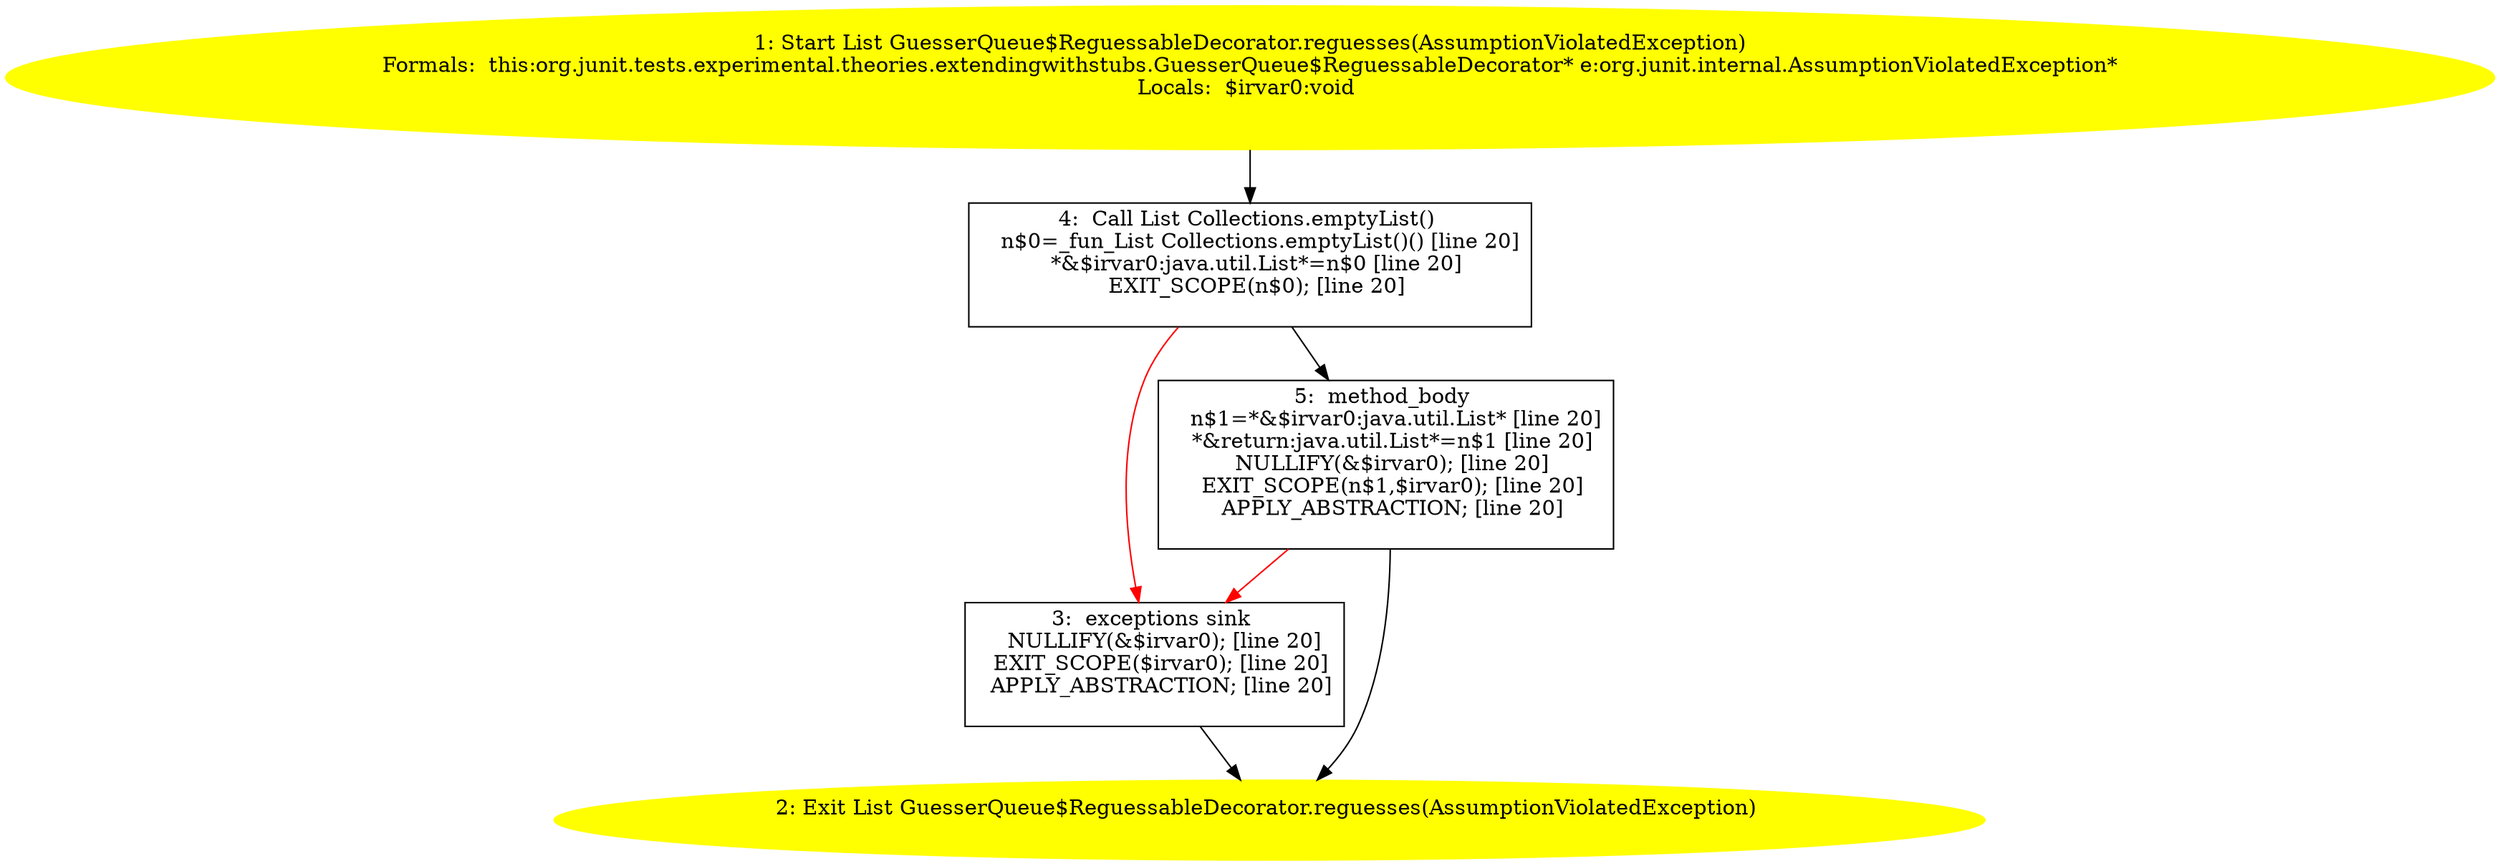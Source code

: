 /* @generated */
digraph cfg {
"org.junit.tests.experimental.theories.extendingwithstubs.GuesserQueue$ReguessableDecorator.reguesses.93dba18b681851839c551588b734819f_1" [label="1: Start List GuesserQueue$ReguessableDecorator.reguesses(AssumptionViolatedException)\nFormals:  this:org.junit.tests.experimental.theories.extendingwithstubs.GuesserQueue$ReguessableDecorator* e:org.junit.internal.AssumptionViolatedException*\nLocals:  $irvar0:void \n  " color=yellow style=filled]
	

	 "org.junit.tests.experimental.theories.extendingwithstubs.GuesserQueue$ReguessableDecorator.reguesses.93dba18b681851839c551588b734819f_1" -> "org.junit.tests.experimental.theories.extendingwithstubs.GuesserQueue$ReguessableDecorator.reguesses.93dba18b681851839c551588b734819f_4" ;
"org.junit.tests.experimental.theories.extendingwithstubs.GuesserQueue$ReguessableDecorator.reguesses.93dba18b681851839c551588b734819f_2" [label="2: Exit List GuesserQueue$ReguessableDecorator.reguesses(AssumptionViolatedException) \n  " color=yellow style=filled]
	

"org.junit.tests.experimental.theories.extendingwithstubs.GuesserQueue$ReguessableDecorator.reguesses.93dba18b681851839c551588b734819f_3" [label="3:  exceptions sink \n   NULLIFY(&$irvar0); [line 20]\n  EXIT_SCOPE($irvar0); [line 20]\n  APPLY_ABSTRACTION; [line 20]\n " shape="box"]
	

	 "org.junit.tests.experimental.theories.extendingwithstubs.GuesserQueue$ReguessableDecorator.reguesses.93dba18b681851839c551588b734819f_3" -> "org.junit.tests.experimental.theories.extendingwithstubs.GuesserQueue$ReguessableDecorator.reguesses.93dba18b681851839c551588b734819f_2" ;
"org.junit.tests.experimental.theories.extendingwithstubs.GuesserQueue$ReguessableDecorator.reguesses.93dba18b681851839c551588b734819f_4" [label="4:  Call List Collections.emptyList() \n   n$0=_fun_List Collections.emptyList()() [line 20]\n  *&$irvar0:java.util.List*=n$0 [line 20]\n  EXIT_SCOPE(n$0); [line 20]\n " shape="box"]
	

	 "org.junit.tests.experimental.theories.extendingwithstubs.GuesserQueue$ReguessableDecorator.reguesses.93dba18b681851839c551588b734819f_4" -> "org.junit.tests.experimental.theories.extendingwithstubs.GuesserQueue$ReguessableDecorator.reguesses.93dba18b681851839c551588b734819f_5" ;
	 "org.junit.tests.experimental.theories.extendingwithstubs.GuesserQueue$ReguessableDecorator.reguesses.93dba18b681851839c551588b734819f_4" -> "org.junit.tests.experimental.theories.extendingwithstubs.GuesserQueue$ReguessableDecorator.reguesses.93dba18b681851839c551588b734819f_3" [color="red" ];
"org.junit.tests.experimental.theories.extendingwithstubs.GuesserQueue$ReguessableDecorator.reguesses.93dba18b681851839c551588b734819f_5" [label="5:  method_body \n   n$1=*&$irvar0:java.util.List* [line 20]\n  *&return:java.util.List*=n$1 [line 20]\n  NULLIFY(&$irvar0); [line 20]\n  EXIT_SCOPE(n$1,$irvar0); [line 20]\n  APPLY_ABSTRACTION; [line 20]\n " shape="box"]
	

	 "org.junit.tests.experimental.theories.extendingwithstubs.GuesserQueue$ReguessableDecorator.reguesses.93dba18b681851839c551588b734819f_5" -> "org.junit.tests.experimental.theories.extendingwithstubs.GuesserQueue$ReguessableDecorator.reguesses.93dba18b681851839c551588b734819f_2" ;
	 "org.junit.tests.experimental.theories.extendingwithstubs.GuesserQueue$ReguessableDecorator.reguesses.93dba18b681851839c551588b734819f_5" -> "org.junit.tests.experimental.theories.extendingwithstubs.GuesserQueue$ReguessableDecorator.reguesses.93dba18b681851839c551588b734819f_3" [color="red" ];
}
